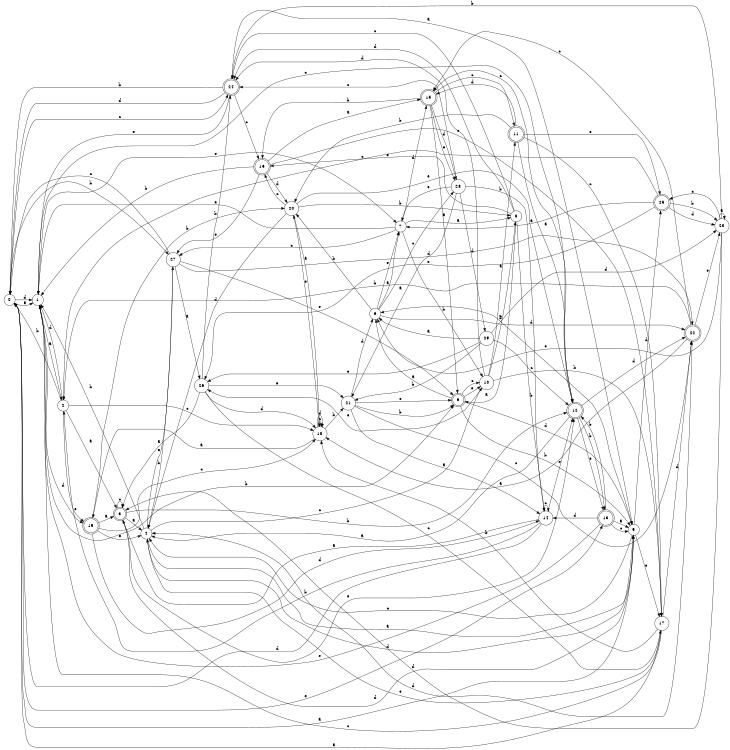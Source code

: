 digraph n24_3 {
__start0 [label="" shape="none"];

rankdir=LR;
size="8,5";

s0 [style="filled", color="black", fillcolor="white" shape="circle", label="0"];
s1 [style="filled", color="black", fillcolor="white" shape="circle", label="1"];
s2 [style="filled", color="black", fillcolor="white" shape="circle", label="2"];
s3 [style="rounded,filled", color="black", fillcolor="white" shape="doublecircle", label="3"];
s4 [style="filled", color="black", fillcolor="white" shape="circle", label="4"];
s5 [style="filled", color="black", fillcolor="white" shape="circle", label="5"];
s6 [style="filled", color="black", fillcolor="white" shape="circle", label="6"];
s7 [style="filled", color="black", fillcolor="white" shape="circle", label="7"];
s8 [style="filled", color="black", fillcolor="white" shape="circle", label="8"];
s9 [style="rounded,filled", color="black", fillcolor="white" shape="doublecircle", label="9"];
s10 [style="filled", color="black", fillcolor="white" shape="circle", label="10"];
s11 [style="rounded,filled", color="black", fillcolor="white" shape="doublecircle", label="11"];
s12 [style="rounded,filled", color="black", fillcolor="white" shape="doublecircle", label="12"];
s13 [style="rounded,filled", color="black", fillcolor="white" shape="doublecircle", label="13"];
s14 [style="filled", color="black", fillcolor="white" shape="circle", label="14"];
s15 [style="rounded,filled", color="black", fillcolor="white" shape="doublecircle", label="15"];
s16 [style="rounded,filled", color="black", fillcolor="white" shape="doublecircle", label="16"];
s17 [style="filled", color="black", fillcolor="white" shape="circle", label="17"];
s18 [style="filled", color="black", fillcolor="white" shape="circle", label="18"];
s19 [style="rounded,filled", color="black", fillcolor="white" shape="doublecircle", label="19"];
s20 [style="filled", color="black", fillcolor="white" shape="circle", label="20"];
s21 [style="filled", color="black", fillcolor="white" shape="circle", label="21"];
s22 [style="rounded,filled", color="black", fillcolor="white" shape="doublecircle", label="22"];
s23 [style="filled", color="black", fillcolor="white" shape="circle", label="23"];
s24 [style="rounded,filled", color="black", fillcolor="white" shape="doublecircle", label="24"];
s25 [style="rounded,filled", color="black", fillcolor="white" shape="doublecircle", label="25"];
s26 [style="filled", color="black", fillcolor="white" shape="circle", label="26"];
s27 [style="filled", color="black", fillcolor="white" shape="circle", label="27"];
s28 [style="filled", color="black", fillcolor="white" shape="circle", label="28"];
s29 [style="filled", color="black", fillcolor="white" shape="circle", label="29"];
s0 -> s1 [label="a"];
s0 -> s27 [label="b"];
s0 -> s24 [label="c"];
s0 -> s1 [label="d"];
s0 -> s13 [label="e"];
s1 -> s2 [label="a"];
s1 -> s9 [label="b"];
s1 -> s12 [label="c"];
s1 -> s19 [label="d"];
s1 -> s7 [label="e"];
s2 -> s3 [label="a"];
s2 -> s0 [label="b"];
s2 -> s18 [label="c"];
s2 -> s1 [label="d"];
s2 -> s19 [label="e"];
s3 -> s4 [label="a"];
s3 -> s12 [label="b"];
s3 -> s3 [label="c"];
s3 -> s5 [label="d"];
s3 -> s12 [label="e"];
s4 -> s5 [label="a"];
s4 -> s1 [label="b"];
s4 -> s10 [label="c"];
s4 -> s5 [label="d"];
s4 -> s27 [label="e"];
s5 -> s0 [label="a"];
s5 -> s6 [label="b"];
s5 -> s4 [label="c"];
s5 -> s25 [label="d"];
s5 -> s17 [label="e"];
s6 -> s7 [label="a"];
s6 -> s20 [label="b"];
s6 -> s28 [label="c"];
s6 -> s22 [label="d"];
s6 -> s7 [label="e"];
s7 -> s8 [label="a"];
s7 -> s10 [label="b"];
s7 -> s27 [label="c"];
s7 -> s15 [label="d"];
s7 -> s1 [label="e"];
s8 -> s9 [label="a"];
s8 -> s14 [label="b"];
s8 -> s24 [label="c"];
s8 -> s24 [label="d"];
s8 -> s16 [label="e"];
s9 -> s6 [label="a"];
s9 -> s5 [label="b"];
s9 -> s10 [label="c"];
s9 -> s5 [label="d"];
s9 -> s10 [label="e"];
s10 -> s11 [label="a"];
s10 -> s17 [label="b"];
s10 -> s8 [label="c"];
s10 -> s24 [label="d"];
s10 -> s26 [label="e"];
s11 -> s12 [label="a"];
s11 -> s20 [label="b"];
s11 -> s17 [label="c"];
s11 -> s15 [label="d"];
s11 -> s25 [label="e"];
s12 -> s4 [label="a"];
s12 -> s13 [label="b"];
s12 -> s15 [label="c"];
s12 -> s22 [label="d"];
s12 -> s13 [label="e"];
s13 -> s5 [label="a"];
s13 -> s12 [label="b"];
s13 -> s5 [label="c"];
s13 -> s14 [label="d"];
s13 -> s1 [label="e"];
s14 -> s3 [label="a"];
s14 -> s2 [label="b"];
s14 -> s14 [label="c"];
s14 -> s0 [label="d"];
s14 -> s12 [label="e"];
s15 -> s9 [label="a"];
s15 -> s16 [label="b"];
s15 -> s11 [label="c"];
s15 -> s28 [label="d"];
s15 -> s28 [label="e"];
s16 -> s15 [label="a"];
s16 -> s1 [label="b"];
s16 -> s17 [label="c"];
s16 -> s20 [label="d"];
s16 -> s27 [label="e"];
s17 -> s0 [label="a"];
s17 -> s18 [label="b"];
s17 -> s1 [label="c"];
s17 -> s22 [label="d"];
s17 -> s4 [label="e"];
s18 -> s19 [label="a"];
s18 -> s21 [label="b"];
s18 -> s18 [label="c"];
s18 -> s18 [label="d"];
s18 -> s20 [label="e"];
s19 -> s3 [label="a"];
s19 -> s20 [label="b"];
s19 -> s18 [label="c"];
s19 -> s14 [label="d"];
s19 -> s4 [label="e"];
s20 -> s18 [label="a"];
s20 -> s8 [label="b"];
s20 -> s16 [label="c"];
s20 -> s4 [label="d"];
s20 -> s12 [label="e"];
s21 -> s14 [label="a"];
s21 -> s9 [label="b"];
s21 -> s22 [label="c"];
s21 -> s6 [label="d"];
s21 -> s9 [label="e"];
s22 -> s18 [label="a"];
s22 -> s2 [label="b"];
s22 -> s15 [label="c"];
s22 -> s4 [label="d"];
s22 -> s23 [label="e"];
s23 -> s23 [label="a"];
s23 -> s24 [label="b"];
s23 -> s25 [label="c"];
s23 -> s3 [label="d"];
s23 -> s6 [label="e"];
s24 -> s5 [label="a"];
s24 -> s0 [label="b"];
s24 -> s16 [label="c"];
s24 -> s0 [label="d"];
s24 -> s1 [label="e"];
s25 -> s7 [label="a"];
s25 -> s23 [label="b"];
s25 -> s2 [label="c"];
s25 -> s23 [label="d"];
s25 -> s26 [label="e"];
s26 -> s3 [label="a"];
s26 -> s24 [label="b"];
s26 -> s17 [label="c"];
s26 -> s18 [label="d"];
s26 -> s21 [label="e"];
s27 -> s26 [label="a"];
s27 -> s4 [label="b"];
s27 -> s0 [label="c"];
s27 -> s22 [label="d"];
s27 -> s9 [label="e"];
s28 -> s21 [label="a"];
s28 -> s14 [label="b"];
s28 -> s24 [label="c"];
s28 -> s29 [label="d"];
s28 -> s7 [label="e"];
s29 -> s6 [label="a"];
s29 -> s21 [label="b"];
s29 -> s12 [label="c"];
s29 -> s23 [label="d"];
s29 -> s26 [label="e"];

}